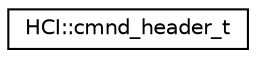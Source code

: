 digraph "Graphical Class Hierarchy"
{
  edge [fontname="Helvetica",fontsize="10",labelfontname="Helvetica",labelfontsize="10"];
  node [fontname="Helvetica",fontsize="10",shape=record];
  rankdir="LR";
  Node1 [label="HCI::cmnd_header_t",height=0.2,width=0.4,color="black", fillcolor="white", style="filled",URL="$d9/d62/structHCI_1_1cmnd__header__t.html"];
}
